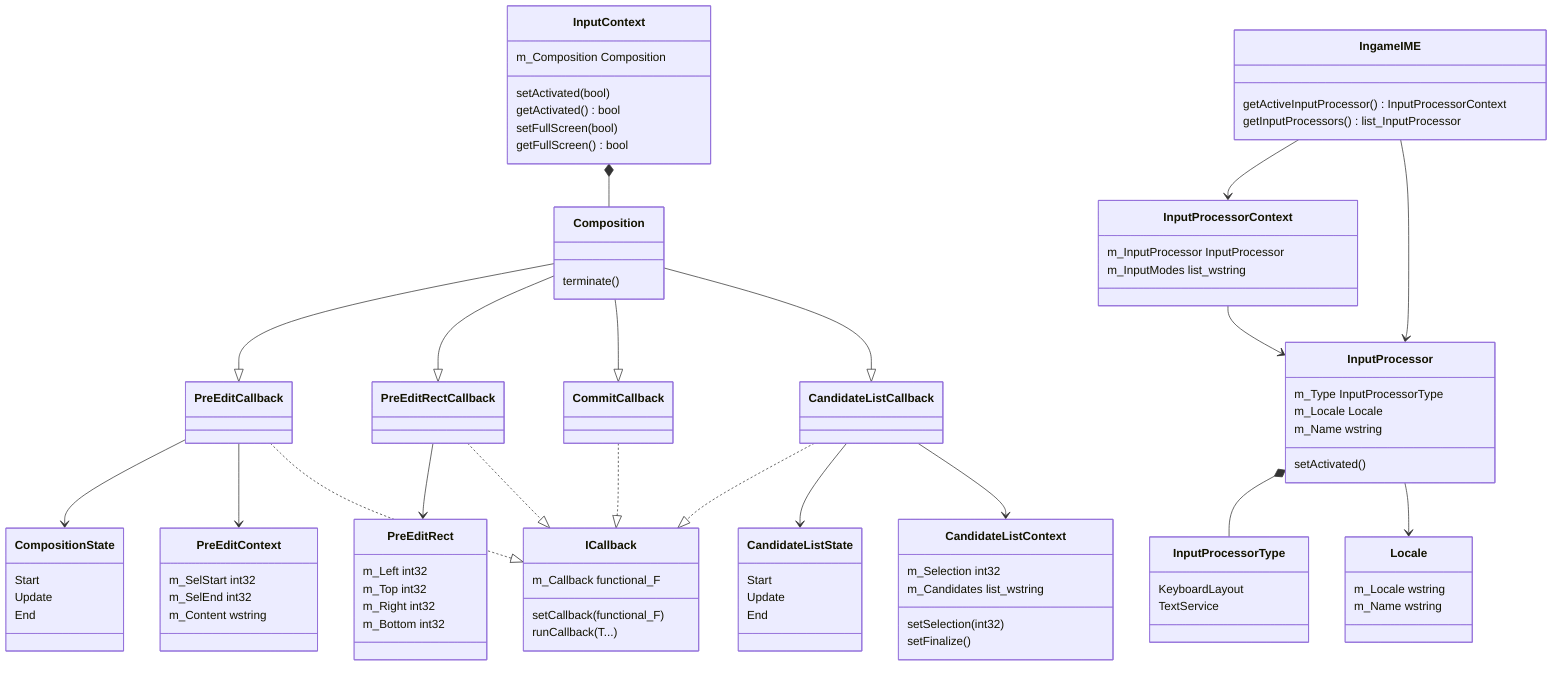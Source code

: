 classDiagram
class PreEditContext{
    m_SelStart int32
    m_SelEnd int32
    m_Content wstring
}
class CompositionState{
    Start
    Update
    End
}
class PreEditCallback

class PreEditRect{
    m_Left int32
    m_Top int32
    m_Right int32
    m_Bottom int32
}
class PreEditRectCallback

class CandidateListContext{
    m_Selection int32
    m_Candidates list_wstring

    setSelection(int32)
    setFinalize()
}
class CandidateListState{
    Start
    Update
    End
}
class CandidateListCallback

class CommitCallback

class ICallback{
    m_Callback functional_F
    setCallback(functional_F)
    runCallback(T...)
}
class Composition{
    terminate()
}
class InputContext{
    m_Composition Composition

    setActivated(bool)
    getActivated() bool
    setFullScreen(bool)
    getFullScreen() bool
}

class Locale{
    m_Locale wstring
    m_Name wstring
}
class InputProcessor{
    m_Type InputProcessorType
    m_Locale Locale
    m_Name wstring

    setActivated()
}
class InputProcessorType{
    KeyboardLayout
    TextService
}
class InputProcessorContext{
    m_InputProcessor InputProcessor
    m_InputModes list_wstring
}
class IngameIME{
    getActiveInputProcessor() InputProcessorContext
    getInputProcessors() list_InputProcessor
}

InputContext *-- Composition

PreEditCallback --> CompositionState
PreEditCallback --> PreEditContext
PreEditCallback ..|> ICallback

PreEditRectCallback --> PreEditRect
PreEditRectCallback ..|> ICallback

CandidateListCallback ..|> ICallback
CandidateListCallback --> CandidateListState
CandidateListCallback --> CandidateListContext

CommitCallback ..|> ICallback

Composition --|> PreEditCallback
Composition --|> PreEditRectCallback
Composition --|> CommitCallback
Composition --|> CandidateListCallback

InputProcessor *-- InputProcessorType
InputProcessor --> Locale

InputProcessorContext --> InputProcessor

IngameIME --> InputProcessorContext
IngameIME --> InputProcessor